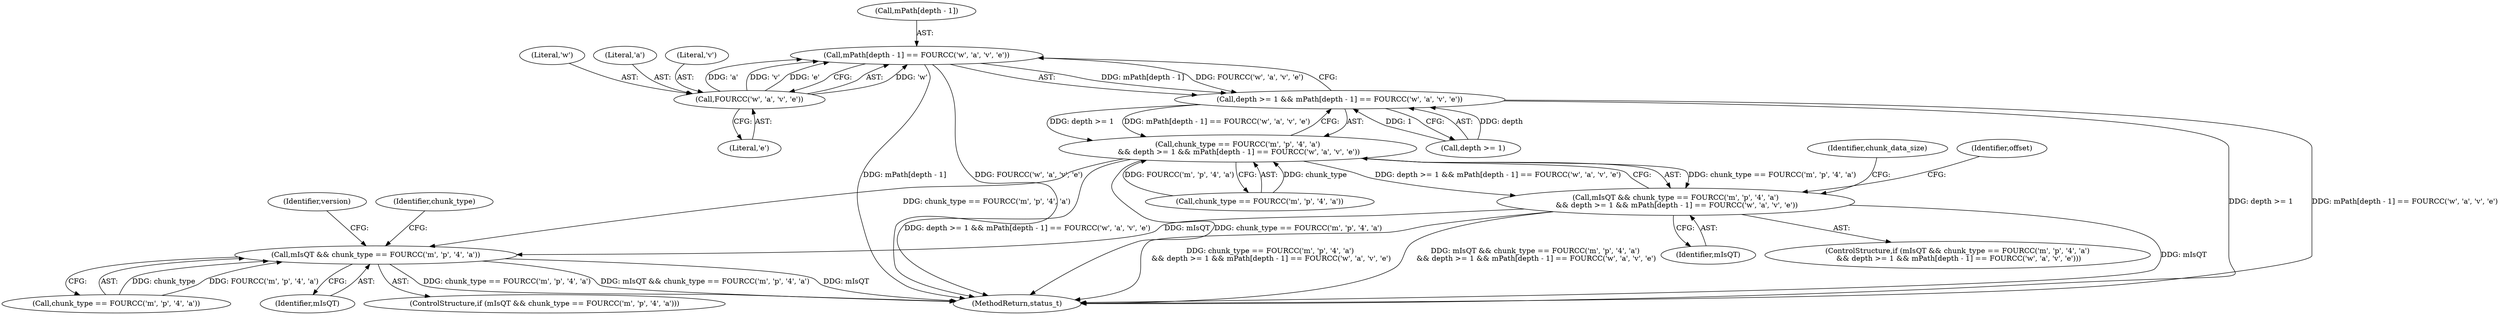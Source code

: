 digraph "0_Android_8a3a2f6ea7defe1a81bb32b3c9f3537f84749b9d@array" {
"1001750" [label="(Call,mPath[depth - 1] == FOURCC('w', 'a', 'v', 'e'))"];
"1001756" [label="(Call,FOURCC('w', 'a', 'v', 'e'))"];
"1001746" [label="(Call,depth >= 1 && mPath[depth - 1] == FOURCC('w', 'a', 'v', 'e'))"];
"1001738" [label="(Call,chunk_type == FOURCC('m', 'p', '4', 'a')\n && depth >= 1 && mPath[depth - 1] == FOURCC('w', 'a', 'v', 'e'))"];
"1001736" [label="(Call,mIsQT && chunk_type == FOURCC('m', 'p', '4', 'a')\n && depth >= 1 && mPath[depth - 1] == FOURCC('w', 'a', 'v', 'e'))"];
"1001855" [label="(Call,mIsQT && chunk_type == FOURCC('m', 'p', '4', 'a'))"];
"1001736" [label="(Call,mIsQT && chunk_type == FOURCC('m', 'p', '4', 'a')\n && depth >= 1 && mPath[depth - 1] == FOURCC('w', 'a', 'v', 'e'))"];
"1001855" [label="(Call,mIsQT && chunk_type == FOURCC('m', 'p', '4', 'a'))"];
"1001747" [label="(Call,depth >= 1)"];
"1001756" [label="(Call,FOURCC('w', 'a', 'v', 'e'))"];
"1001973" [label="(Identifier,chunk_type)"];
"1001739" [label="(Call,chunk_type == FOURCC('m', 'p', '4', 'a'))"];
"1001735" [label="(ControlStructure,if (mIsQT && chunk_type == FOURCC('m', 'p', '4', 'a')\n && depth >= 1 && mPath[depth - 1] == FOURCC('w', 'a', 'v', 'e')))"];
"1001751" [label="(Call,mPath[depth - 1])"];
"1001746" [label="(Call,depth >= 1 && mPath[depth - 1] == FOURCC('w', 'a', 'v', 'e'))"];
"1001738" [label="(Call,chunk_type == FOURCC('m', 'p', '4', 'a')\n && depth >= 1 && mPath[depth - 1] == FOURCC('w', 'a', 'v', 'e'))"];
"1001770" [label="(Identifier,chunk_data_size)"];
"1001760" [label="(Literal,'e')"];
"1001857" [label="(Call,chunk_type == FOURCC('m', 'p', '4', 'a'))"];
"1003923" [label="(MethodReturn,status_t)"];
"1001737" [label="(Identifier,mIsQT)"];
"1001757" [label="(Literal,'w')"];
"1001867" [label="(Identifier,version)"];
"1001758" [label="(Literal,'a')"];
"1001759" [label="(Literal,'v')"];
"1001856" [label="(Identifier,mIsQT)"];
"1001854" [label="(ControlStructure,if (mIsQT && chunk_type == FOURCC('m', 'p', '4', 'a')))"];
"1001750" [label="(Call,mPath[depth - 1] == FOURCC('w', 'a', 'v', 'e'))"];
"1001764" [label="(Identifier,offset)"];
"1001750" -> "1001746"  [label="AST: "];
"1001750" -> "1001756"  [label="CFG: "];
"1001751" -> "1001750"  [label="AST: "];
"1001756" -> "1001750"  [label="AST: "];
"1001746" -> "1001750"  [label="CFG: "];
"1001750" -> "1003923"  [label="DDG: FOURCC('w', 'a', 'v', 'e')"];
"1001750" -> "1003923"  [label="DDG: mPath[depth - 1]"];
"1001750" -> "1001746"  [label="DDG: mPath[depth - 1]"];
"1001750" -> "1001746"  [label="DDG: FOURCC('w', 'a', 'v', 'e')"];
"1001756" -> "1001750"  [label="DDG: 'w'"];
"1001756" -> "1001750"  [label="DDG: 'a'"];
"1001756" -> "1001750"  [label="DDG: 'v'"];
"1001756" -> "1001750"  [label="DDG: 'e'"];
"1001756" -> "1001760"  [label="CFG: "];
"1001757" -> "1001756"  [label="AST: "];
"1001758" -> "1001756"  [label="AST: "];
"1001759" -> "1001756"  [label="AST: "];
"1001760" -> "1001756"  [label="AST: "];
"1001746" -> "1001738"  [label="AST: "];
"1001746" -> "1001747"  [label="CFG: "];
"1001747" -> "1001746"  [label="AST: "];
"1001738" -> "1001746"  [label="CFG: "];
"1001746" -> "1003923"  [label="DDG: depth >= 1"];
"1001746" -> "1003923"  [label="DDG: mPath[depth - 1] == FOURCC('w', 'a', 'v', 'e')"];
"1001746" -> "1001738"  [label="DDG: depth >= 1"];
"1001746" -> "1001738"  [label="DDG: mPath[depth - 1] == FOURCC('w', 'a', 'v', 'e')"];
"1001747" -> "1001746"  [label="DDG: depth"];
"1001747" -> "1001746"  [label="DDG: 1"];
"1001738" -> "1001736"  [label="AST: "];
"1001738" -> "1001739"  [label="CFG: "];
"1001739" -> "1001738"  [label="AST: "];
"1001736" -> "1001738"  [label="CFG: "];
"1001738" -> "1003923"  [label="DDG: depth >= 1 && mPath[depth - 1] == FOURCC('w', 'a', 'v', 'e')"];
"1001738" -> "1003923"  [label="DDG: chunk_type == FOURCC('m', 'p', '4', 'a')"];
"1001738" -> "1001736"  [label="DDG: chunk_type == FOURCC('m', 'p', '4', 'a')"];
"1001738" -> "1001736"  [label="DDG: depth >= 1 && mPath[depth - 1] == FOURCC('w', 'a', 'v', 'e')"];
"1001739" -> "1001738"  [label="DDG: chunk_type"];
"1001739" -> "1001738"  [label="DDG: FOURCC('m', 'p', '4', 'a')"];
"1001738" -> "1001855"  [label="DDG: chunk_type == FOURCC('m', 'p', '4', 'a')"];
"1001736" -> "1001735"  [label="AST: "];
"1001736" -> "1001737"  [label="CFG: "];
"1001737" -> "1001736"  [label="AST: "];
"1001764" -> "1001736"  [label="CFG: "];
"1001770" -> "1001736"  [label="CFG: "];
"1001736" -> "1003923"  [label="DDG: mIsQT && chunk_type == FOURCC('m', 'p', '4', 'a')\n && depth >= 1 && mPath[depth - 1] == FOURCC('w', 'a', 'v', 'e')"];
"1001736" -> "1003923"  [label="DDG: mIsQT"];
"1001736" -> "1003923"  [label="DDG: chunk_type == FOURCC('m', 'p', '4', 'a')\n && depth >= 1 && mPath[depth - 1] == FOURCC('w', 'a', 'v', 'e')"];
"1001736" -> "1001855"  [label="DDG: mIsQT"];
"1001855" -> "1001854"  [label="AST: "];
"1001855" -> "1001856"  [label="CFG: "];
"1001855" -> "1001857"  [label="CFG: "];
"1001856" -> "1001855"  [label="AST: "];
"1001857" -> "1001855"  [label="AST: "];
"1001867" -> "1001855"  [label="CFG: "];
"1001973" -> "1001855"  [label="CFG: "];
"1001855" -> "1003923"  [label="DDG: mIsQT"];
"1001855" -> "1003923"  [label="DDG: chunk_type == FOURCC('m', 'p', '4', 'a')"];
"1001855" -> "1003923"  [label="DDG: mIsQT && chunk_type == FOURCC('m', 'p', '4', 'a')"];
"1001857" -> "1001855"  [label="DDG: chunk_type"];
"1001857" -> "1001855"  [label="DDG: FOURCC('m', 'p', '4', 'a')"];
}

